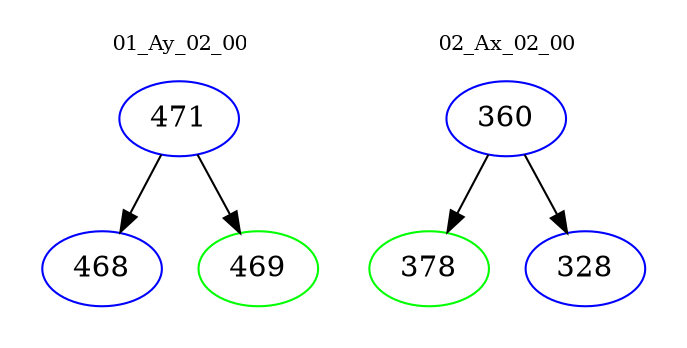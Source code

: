 digraph{
subgraph cluster_0 {
color = white
label = "01_Ay_02_00";
fontsize=10;
T0_471 [label="471", color="blue"]
T0_471 -> T0_468 [color="black"]
T0_468 [label="468", color="blue"]
T0_471 -> T0_469 [color="black"]
T0_469 [label="469", color="green"]
}
subgraph cluster_1 {
color = white
label = "02_Ax_02_00";
fontsize=10;
T1_360 [label="360", color="blue"]
T1_360 -> T1_378 [color="black"]
T1_378 [label="378", color="green"]
T1_360 -> T1_328 [color="black"]
T1_328 [label="328", color="blue"]
}
}
